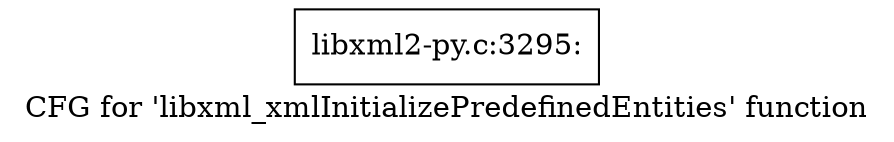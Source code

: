 digraph "CFG for 'libxml_xmlInitializePredefinedEntities' function" {
	label="CFG for 'libxml_xmlInitializePredefinedEntities' function";

	Node0x3f0c5e0 [shape=record,label="{libxml2-py.c:3295:}"];
}
